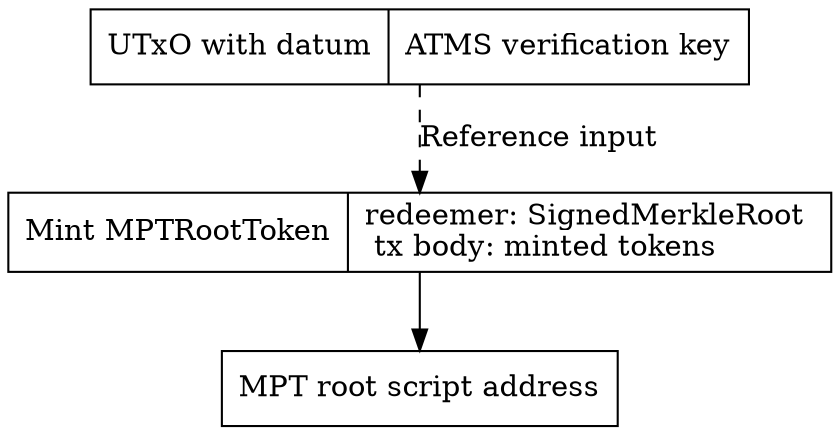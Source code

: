 strict digraph { 
  node [shape=record]

  atmsVKey [
    label = "UTxO with datum | ATMS verification key"
    ]


  mintToken [label = 
    "Mint MPTRootToken |
      redeemer: SignedMerkleRoot \l
      tx body: minted tokens\l
    "]

  mptRootAddr [label = "MPT root script address"]

  atmsVKey -> mintToken [style = dashed, label = "Reference input"] 
  mintToken -> mptRootAddr

}
